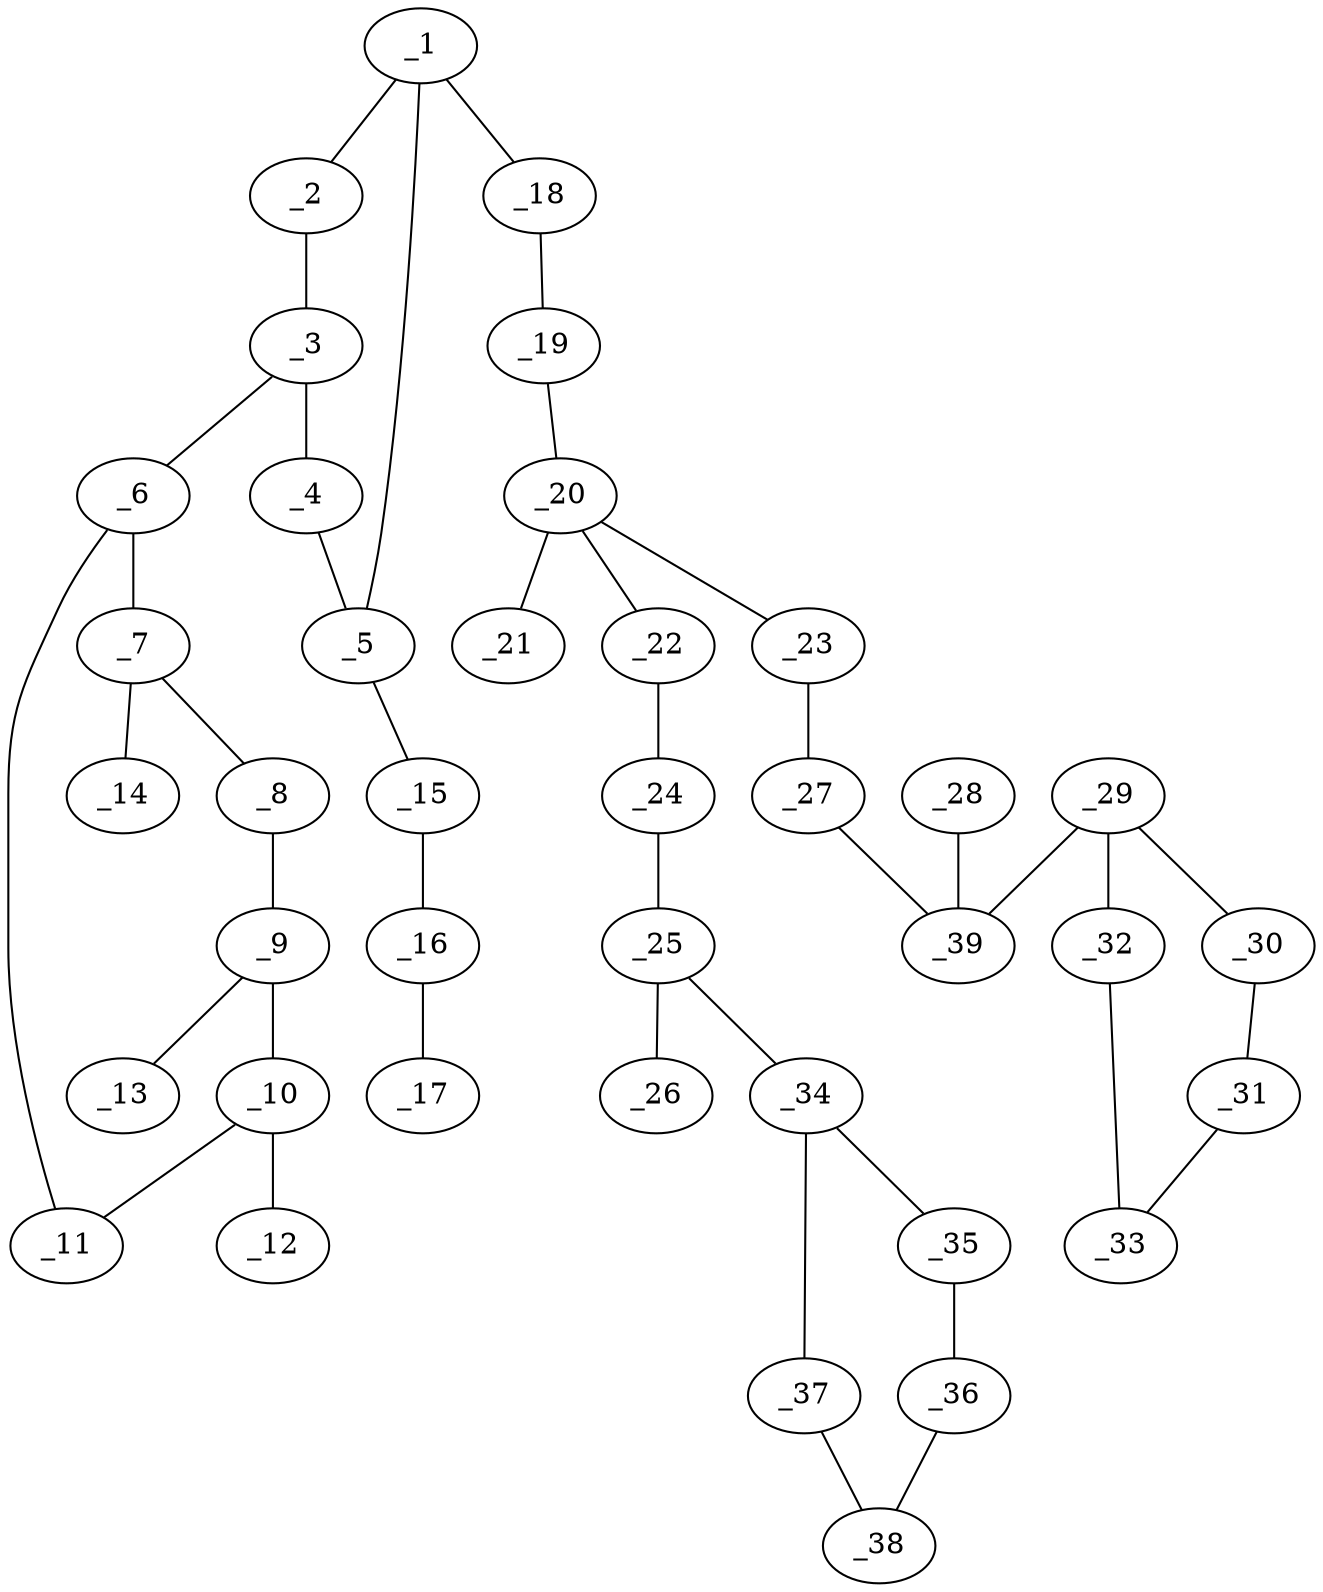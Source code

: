 graph molid663418 {
	_1	 [charge=0,
		chem=1,
		symbol="C  ",
		x="8.9174",
		y="0.7991"];
	_2	 [charge=0,
		chem=2,
		symbol="O  ",
		x="8.6083",
		y="-0.1519"];
	_1 -- _2	 [valence=1];
	_5	 [charge=0,
		chem=1,
		symbol="C  ",
		x="9.9174",
		y="0.7991"];
	_1 -- _5	 [valence=1];
	_18	 [charge=0,
		chem=1,
		symbol="C  ",
		x="8.3296",
		y="1.6082"];
	_1 -- _18	 [valence=1];
	_3	 [charge=0,
		chem=1,
		symbol="C  ",
		x="9.4174",
		y="-0.7397"];
	_2 -- _3	 [valence=1];
	_4	 [charge=0,
		chem=1,
		symbol="C  ",
		x="10.2264",
		y="-0.1519"];
	_3 -- _4	 [valence=1];
	_6	 [charge=0,
		chem=4,
		symbol="N  ",
		x="9.4174",
		y="-1.7397"];
	_3 -- _6	 [valence=1];
	_4 -- _5	 [valence=1];
	_15	 [charge=0,
		chem=4,
		symbol="N  ",
		x="10.5052",
		y="1.6081"];
	_5 -- _15	 [valence=1];
	_7	 [charge=0,
		chem=1,
		symbol="C  ",
		x="8.5513",
		y="-2.2397"];
	_6 -- _7	 [valence=1];
	_11	 [charge=0,
		chem=1,
		symbol="C  ",
		x="10.2834",
		y="-2.2397"];
	_6 -- _11	 [valence=1];
	_8	 [charge=0,
		chem=4,
		symbol="N  ",
		x="8.5513",
		y="-3.2397"];
	_7 -- _8	 [valence=1];
	_14	 [charge=0,
		chem=2,
		symbol="O  ",
		x="7.6853",
		y="-1.7397"];
	_7 -- _14	 [valence=2];
	_9	 [charge=0,
		chem=1,
		symbol="C  ",
		x="9.4174",
		y="-3.7397"];
	_8 -- _9	 [valence=1];
	_10	 [charge=0,
		chem=1,
		symbol="C  ",
		x="10.2834",
		y="-3.2397"];
	_9 -- _10	 [valence=1];
	_13	 [charge=0,
		chem=2,
		symbol="O  ",
		x="9.4173",
		y="-4.7397"];
	_9 -- _13	 [valence=2];
	_10 -- _11	 [valence=2];
	_12	 [charge=0,
		chem=1,
		symbol="C  ",
		x="11.1494",
		y="-3.7397"];
	_10 -- _12	 [valence=1];
	_16	 [charge=1,
		chem=4,
		symbol="N  ",
		x="11.4997",
		y="1.5036"];
	_15 -- _16	 [valence=2];
	_17	 [charge="-1",
		chem=4,
		symbol="N  ",
		x="12.4942",
		y="1.3991"];
	_16 -- _17	 [valence=2];
	_19	 [charge=0,
		chem=2,
		symbol="O  ",
		x="7.3351",
		y="1.5036"];
	_18 -- _19	 [valence=1];
	_20	 [charge=0,
		chem=6,
		symbol="P  ",
		x="6.7473",
		y="2.3126"];
	_19 -- _20	 [valence=1];
	_21	 [charge=0,
		chem=2,
		symbol="O  ",
		x="7.5563",
		y="2.9004"];
	_20 -- _21	 [valence=2];
	_22	 [charge=0,
		chem=2,
		symbol="O  ",
		x="6.1595",
		y="3.1217"];
	_20 -- _22	 [valence=1];
	_23	 [charge=0,
		chem=2,
		symbol="O  ",
		x="5.9383",
		y="1.7249"];
	_20 -- _23	 [valence=1];
	_24	 [charge=0,
		chem=1,
		symbol="C  ",
		x="5.165",
		y="3.0171"];
	_22 -- _24	 [valence=1];
	_27	 [charge=0,
		chem=1,
		symbol="C  ",
		x="6.0428",
		y="0.7303"];
	_23 -- _27	 [valence=1];
	_25	 [charge=0,
		chem=1,
		symbol="C  ",
		x="4.5772",
		y="3.8262"];
	_24 -- _25	 [valence=1];
	_26	 [charge=0,
		chem=2,
		symbol="O  ",
		x="4.9839",
		y="4.7397"];
	_25 -- _26	 [valence=2];
	_34	 [charge=0,
		chem=1,
		symbol="C  ",
		x="3.5827",
		y="3.7216"];
	_25 -- _34	 [valence=1];
	_39	 [charge=0,
		chem=1,
		symbol="C  ",
		x="5.2338",
		y="0.1426"];
	_27 -- _39	 [valence=1];
	_28	 [charge=0,
		chem=2,
		symbol="O  ",
		x="4.3202",
		y="0.5493"];
	_28 -- _39	 [valence=2];
	_29	 [charge=0,
		chem=1,
		symbol="C  ",
		x="5.3383",
		y="-0.852"];
	_30	 [charge=0,
		chem=2,
		symbol="O  ",
		x="6.2043",
		y="-1.352"];
	_29 -- _30	 [valence=1];
	_32	 [charge=0,
		chem=1,
		symbol="C  ",
		x="4.5951",
		y="-1.5211"];
	_29 -- _32	 [valence=2];
	_29 -- _39	 [valence=1];
	_31	 [charge=0,
		chem=1,
		symbol="C  ",
		x="5.9964",
		y="-2.3301"];
	_30 -- _31	 [valence=1];
	_33	 [charge=0,
		chem=1,
		symbol="C  ",
		x="5.0019",
		y="-2.4346"];
	_31 -- _33	 [valence=2];
	_32 -- _33	 [valence=1];
	_35	 [charge=0,
		chem=2,
		symbol="O  ",
		x="3.0827",
		y="2.8556"];
	_34 -- _35	 [valence=1];
	_37	 [charge=0,
		chem=1,
		symbol="C  ",
		x="2.9135",
		y="4.4648"];
	_34 -- _37	 [valence=2];
	_36	 [charge=0,
		chem=1,
		symbol="C  ",
		x="2.1045",
		y="3.0635"];
	_35 -- _36	 [valence=1];
	_38	 [charge=0,
		chem=1,
		symbol="C  ",
		x=2,
		y="4.0581"];
	_36 -- _38	 [valence=2];
	_37 -- _38	 [valence=1];
}
